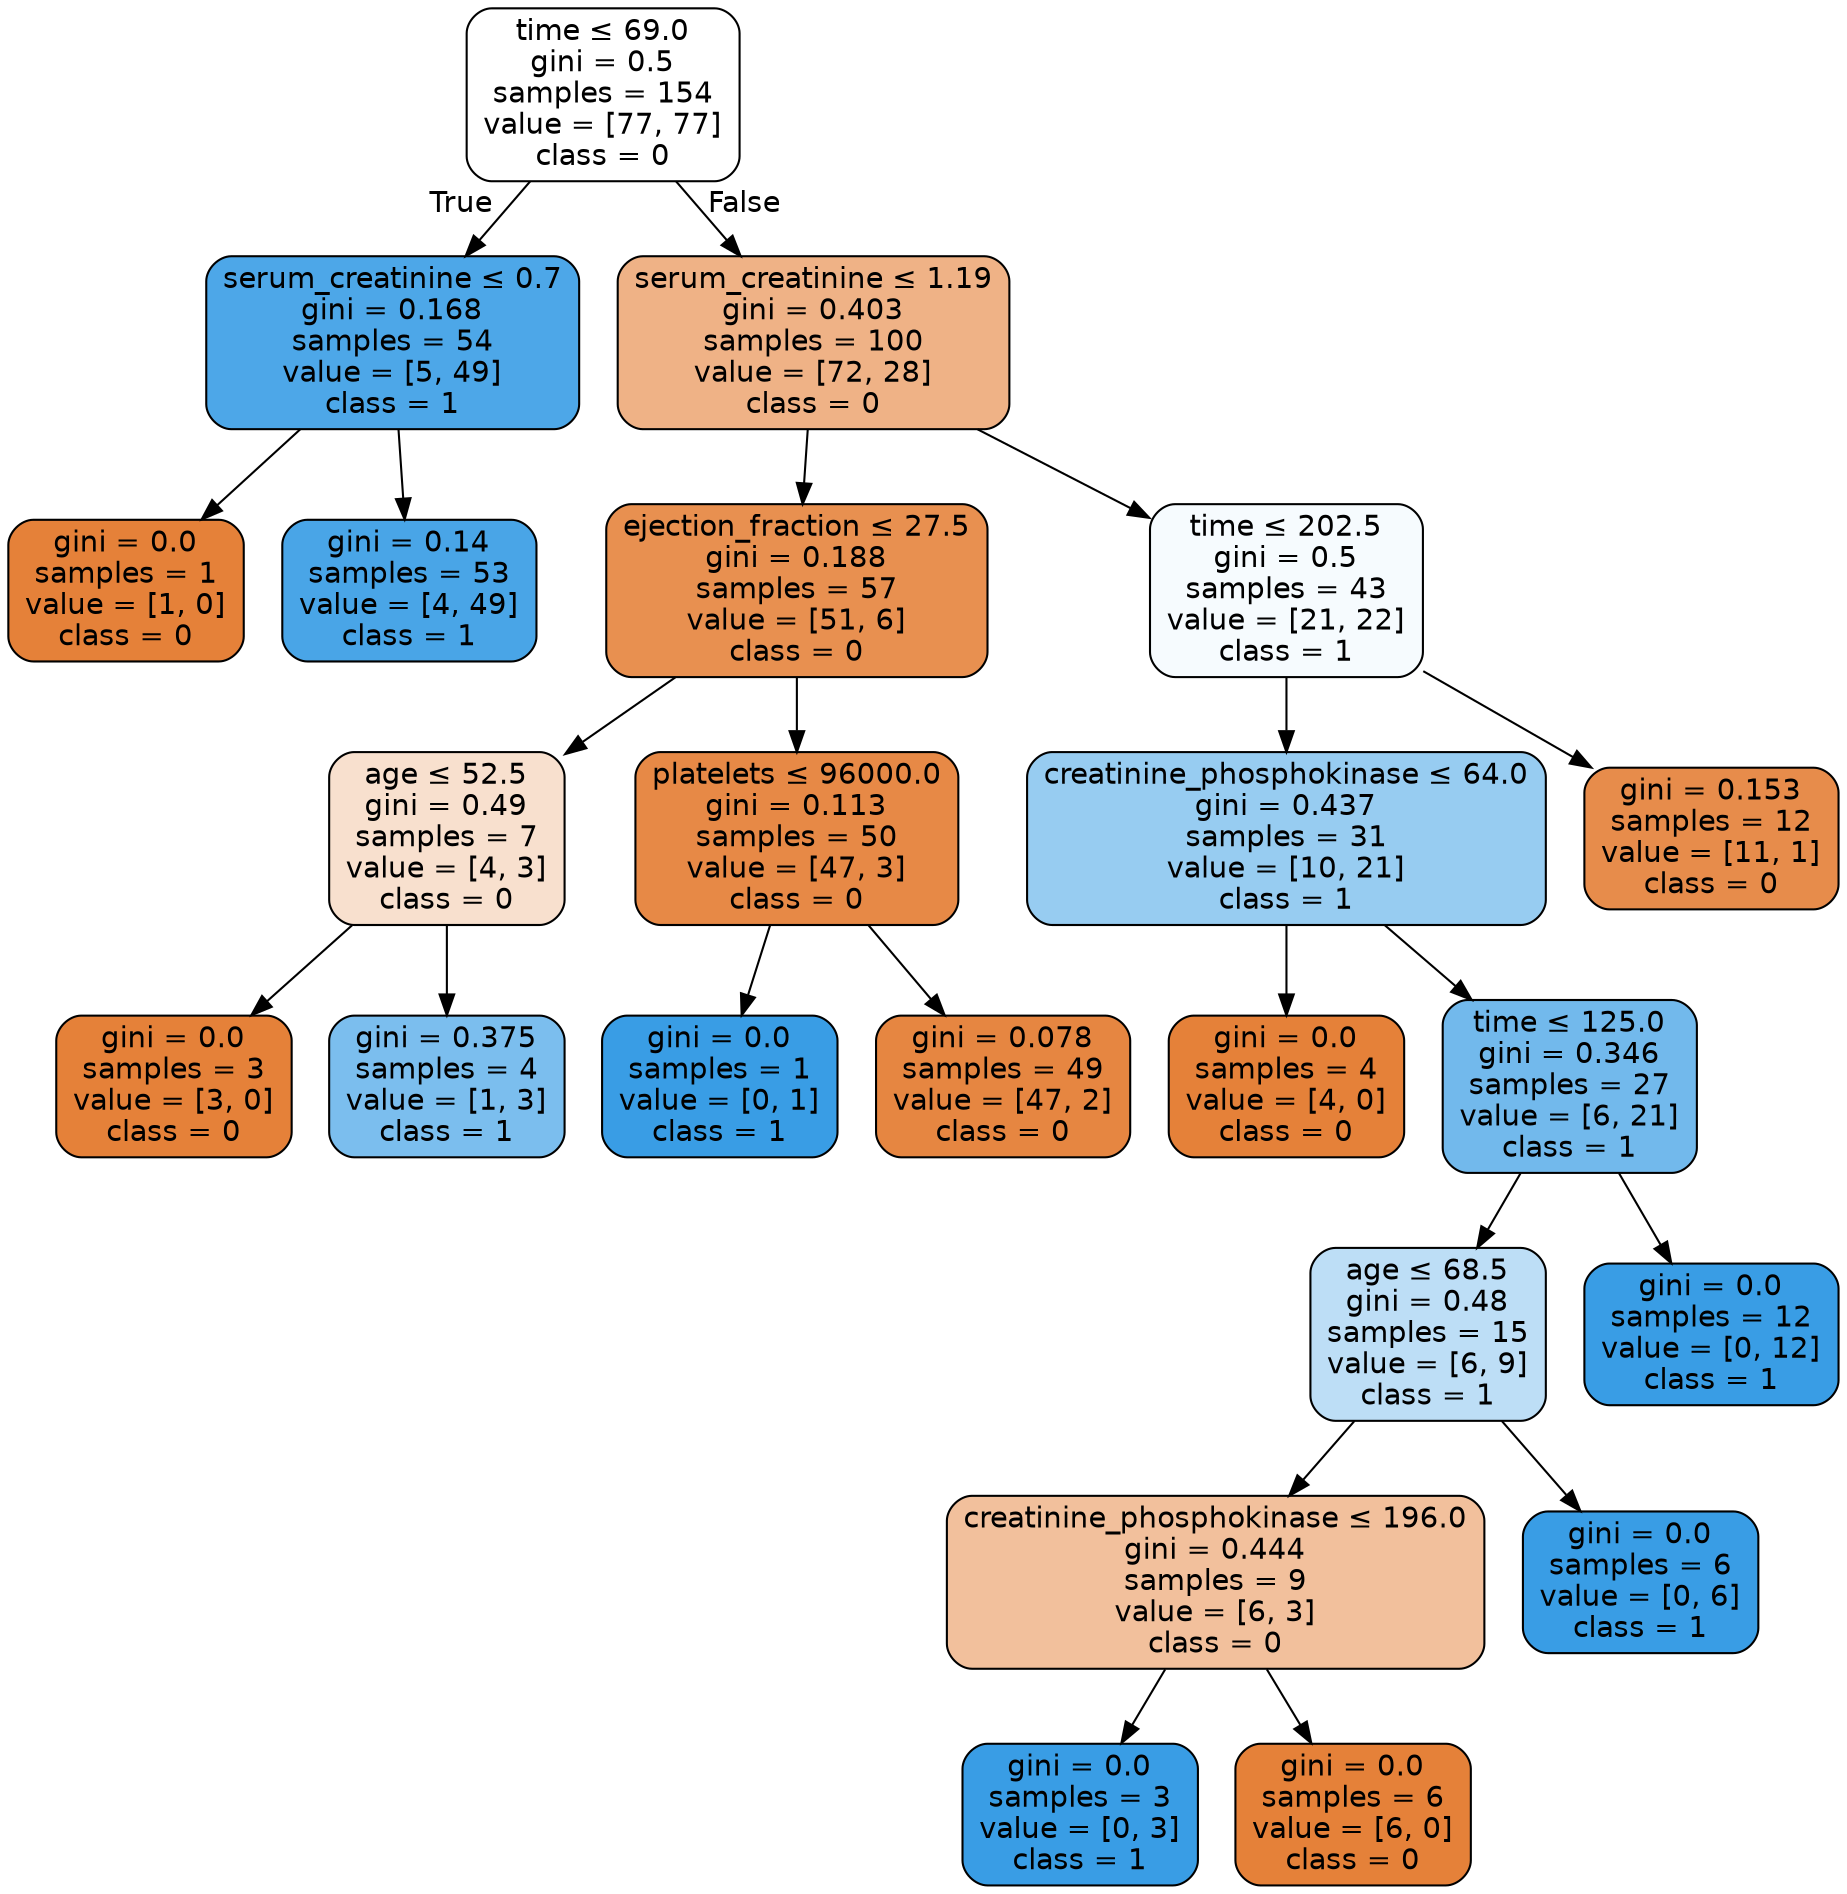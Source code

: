 digraph Tree {
node [shape=box, style="filled, rounded", color="black", fontname=helvetica] ;
edge [fontname=helvetica] ;
0 [label=<time &le; 69.0<br/>gini = 0.5<br/>samples = 154<br/>value = [77, 77]<br/>class = 0>, fillcolor="#ffffff"] ;
1 [label=<serum_creatinine &le; 0.7<br/>gini = 0.168<br/>samples = 54<br/>value = [5, 49]<br/>class = 1>, fillcolor="#4da7e8"] ;
0 -> 1 [labeldistance=2.5, labelangle=45, headlabel="True"] ;
2 [label=<gini = 0.0<br/>samples = 1<br/>value = [1, 0]<br/>class = 0>, fillcolor="#e58139"] ;
1 -> 2 ;
3 [label=<gini = 0.14<br/>samples = 53<br/>value = [4, 49]<br/>class = 1>, fillcolor="#49a5e7"] ;
1 -> 3 ;
4 [label=<serum_creatinine &le; 1.19<br/>gini = 0.403<br/>samples = 100<br/>value = [72, 28]<br/>class = 0>, fillcolor="#efb286"] ;
0 -> 4 [labeldistance=2.5, labelangle=-45, headlabel="False"] ;
5 [label=<ejection_fraction &le; 27.5<br/>gini = 0.188<br/>samples = 57<br/>value = [51, 6]<br/>class = 0>, fillcolor="#e89050"] ;
4 -> 5 ;
6 [label=<age &le; 52.5<br/>gini = 0.49<br/>samples = 7<br/>value = [4, 3]<br/>class = 0>, fillcolor="#f8e0ce"] ;
5 -> 6 ;
7 [label=<gini = 0.0<br/>samples = 3<br/>value = [3, 0]<br/>class = 0>, fillcolor="#e58139"] ;
6 -> 7 ;
8 [label=<gini = 0.375<br/>samples = 4<br/>value = [1, 3]<br/>class = 1>, fillcolor="#7bbeee"] ;
6 -> 8 ;
9 [label=<platelets &le; 96000.0<br/>gini = 0.113<br/>samples = 50<br/>value = [47, 3]<br/>class = 0>, fillcolor="#e78946"] ;
5 -> 9 ;
10 [label=<gini = 0.0<br/>samples = 1<br/>value = [0, 1]<br/>class = 1>, fillcolor="#399de5"] ;
9 -> 10 ;
11 [label=<gini = 0.078<br/>samples = 49<br/>value = [47, 2]<br/>class = 0>, fillcolor="#e68641"] ;
9 -> 11 ;
12 [label=<time &le; 202.5<br/>gini = 0.5<br/>samples = 43<br/>value = [21, 22]<br/>class = 1>, fillcolor="#f6fbfe"] ;
4 -> 12 ;
13 [label=<creatinine_phosphokinase &le; 64.0<br/>gini = 0.437<br/>samples = 31<br/>value = [10, 21]<br/>class = 1>, fillcolor="#97ccf1"] ;
12 -> 13 ;
14 [label=<gini = 0.0<br/>samples = 4<br/>value = [4, 0]<br/>class = 0>, fillcolor="#e58139"] ;
13 -> 14 ;
15 [label=<time &le; 125.0<br/>gini = 0.346<br/>samples = 27<br/>value = [6, 21]<br/>class = 1>, fillcolor="#72b9ec"] ;
13 -> 15 ;
16 [label=<age &le; 68.5<br/>gini = 0.48<br/>samples = 15<br/>value = [6, 9]<br/>class = 1>, fillcolor="#bddef6"] ;
15 -> 16 ;
17 [label=<creatinine_phosphokinase &le; 196.0<br/>gini = 0.444<br/>samples = 9<br/>value = [6, 3]<br/>class = 0>, fillcolor="#f2c09c"] ;
16 -> 17 ;
18 [label=<gini = 0.0<br/>samples = 3<br/>value = [0, 3]<br/>class = 1>, fillcolor="#399de5"] ;
17 -> 18 ;
19 [label=<gini = 0.0<br/>samples = 6<br/>value = [6, 0]<br/>class = 0>, fillcolor="#e58139"] ;
17 -> 19 ;
20 [label=<gini = 0.0<br/>samples = 6<br/>value = [0, 6]<br/>class = 1>, fillcolor="#399de5"] ;
16 -> 20 ;
21 [label=<gini = 0.0<br/>samples = 12<br/>value = [0, 12]<br/>class = 1>, fillcolor="#399de5"] ;
15 -> 21 ;
22 [label=<gini = 0.153<br/>samples = 12<br/>value = [11, 1]<br/>class = 0>, fillcolor="#e78c4b"] ;
12 -> 22 ;
}